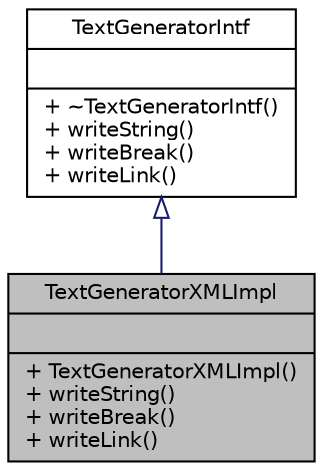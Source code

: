digraph "TextGeneratorXMLImpl"
{
 // LATEX_PDF_SIZE
  edge [fontname="Helvetica",fontsize="10",labelfontname="Helvetica",labelfontsize="10"];
  node [fontname="Helvetica",fontsize="10",shape=record];
  Node1 [label="{TextGeneratorXMLImpl\n||+ TextGeneratorXMLImpl()\l+ writeString()\l+ writeBreak()\l+ writeLink()\l}",height=0.2,width=0.4,color="black", fillcolor="grey75", style="filled", fontcolor="black",tooltip=" "];
  Node2 -> Node1 [dir="back",color="midnightblue",fontsize="10",style="solid",arrowtail="onormal",fontname="Helvetica"];
  Node2 [label="{TextGeneratorIntf\n||+ ~TextGeneratorIntf()\l+ writeString()\l+ writeBreak()\l+ writeLink()\l}",height=0.2,width=0.4,color="black", fillcolor="white", style="filled",URL="$classTextGeneratorIntf.html",tooltip=" "];
}
